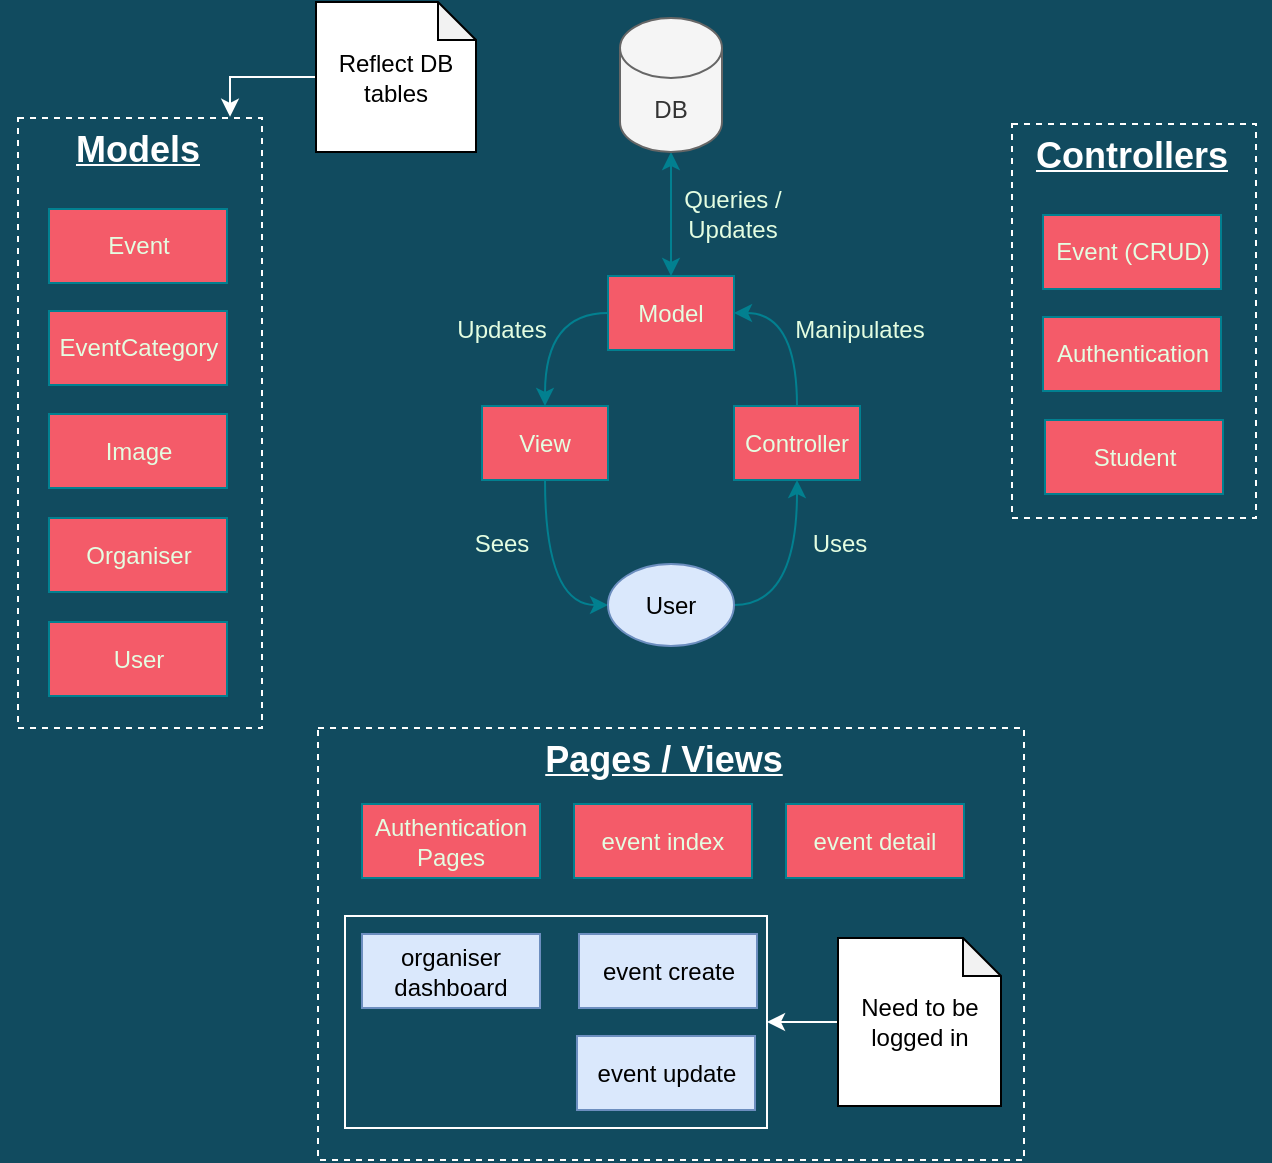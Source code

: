 <mxfile version="14.7.1" type="device"><diagram id="yuSgdUm6SoyhDxr3K3XB" name="Page-1"><mxGraphModel dx="1550" dy="809" grid="0" gridSize="10" guides="1" tooltips="1" connect="1" arrows="1" fold="1" page="1" pageScale="1" pageWidth="827" pageHeight="1169" background="#114B5F" math="0" shadow="0"><root><mxCell id="0"/><mxCell id="1" parent="0"/><mxCell id="9TG8K804Msd_ttBlDpe5-18" value="" style="rounded=0;whiteSpace=wrap;html=1;fillColor=none;strokeColor=#FFFFFF;dashed=1;" parent="1" vertex="1"><mxGeometry x="258" y="603" width="353" height="216" as="geometry"/></mxCell><mxCell id="9TG8K804Msd_ttBlDpe5-21" value="" style="rounded=0;whiteSpace=wrap;html=1;fillColor=none;strokeColor=#FFFFFF;dashed=1;" parent="1" vertex="1"><mxGeometry x="605" y="301" width="122" height="197" as="geometry"/></mxCell><mxCell id="PT5Lqb_04vA9x_PvxKsi-8" style="edgeStyle=orthogonalEdgeStyle;curved=1;rounded=0;orthogonalLoop=1;jettySize=auto;html=1;entryX=0.5;entryY=0;entryDx=0;entryDy=0;exitX=0;exitY=0.5;exitDx=0;exitDy=0;strokeColor=#028090;fontColor=#E4FDE1;labelBackgroundColor=#114B5F;" parent="1" source="PT5Lqb_04vA9x_PvxKsi-1" target="PT5Lqb_04vA9x_PvxKsi-2" edge="1"><mxGeometry relative="1" as="geometry"/></mxCell><mxCell id="PT5Lqb_04vA9x_PvxKsi-11" style="edgeStyle=orthogonalEdgeStyle;curved=1;rounded=0;orthogonalLoop=1;jettySize=auto;html=1;entryX=0.5;entryY=1;entryDx=0;entryDy=0;entryPerimeter=0;startArrow=classic;startFill=1;strokeColor=#028090;fontColor=#E4FDE1;labelBackgroundColor=#114B5F;" parent="1" source="PT5Lqb_04vA9x_PvxKsi-1" target="PT5Lqb_04vA9x_PvxKsi-6" edge="1"><mxGeometry relative="1" as="geometry"/></mxCell><mxCell id="PT5Lqb_04vA9x_PvxKsi-1" value="Model" style="rounded=0;whiteSpace=wrap;html=1;fillColor=#F45B69;strokeColor=#028090;fontColor=#E4FDE1;" parent="1" vertex="1"><mxGeometry x="403" y="377" width="63" height="37" as="geometry"/></mxCell><mxCell id="PT5Lqb_04vA9x_PvxKsi-9" style="edgeStyle=orthogonalEdgeStyle;curved=1;rounded=0;orthogonalLoop=1;jettySize=auto;html=1;entryX=0;entryY=0.5;entryDx=0;entryDy=0;strokeColor=#028090;fontColor=#E4FDE1;labelBackgroundColor=#114B5F;" parent="1" source="PT5Lqb_04vA9x_PvxKsi-2" target="PT5Lqb_04vA9x_PvxKsi-5" edge="1"><mxGeometry relative="1" as="geometry"/></mxCell><mxCell id="PT5Lqb_04vA9x_PvxKsi-2" value="View" style="rounded=0;whiteSpace=wrap;html=1;fillColor=#F45B69;strokeColor=#028090;fontColor=#E4FDE1;" parent="1" vertex="1"><mxGeometry x="340" y="442" width="63" height="37" as="geometry"/></mxCell><mxCell id="PT5Lqb_04vA9x_PvxKsi-7" style="edgeStyle=orthogonalEdgeStyle;rounded=0;orthogonalLoop=1;jettySize=auto;html=1;entryX=1;entryY=0.5;entryDx=0;entryDy=0;elbow=vertical;curved=1;strokeColor=#028090;fontColor=#E4FDE1;labelBackgroundColor=#114B5F;" parent="1" source="PT5Lqb_04vA9x_PvxKsi-3" target="PT5Lqb_04vA9x_PvxKsi-1" edge="1"><mxGeometry relative="1" as="geometry"/></mxCell><mxCell id="PT5Lqb_04vA9x_PvxKsi-3" value="Controller" style="rounded=0;whiteSpace=wrap;html=1;fillColor=#F45B69;strokeColor=#028090;fontColor=#E4FDE1;" parent="1" vertex="1"><mxGeometry x="466" y="442" width="63" height="37" as="geometry"/></mxCell><mxCell id="PT5Lqb_04vA9x_PvxKsi-10" style="edgeStyle=orthogonalEdgeStyle;curved=1;rounded=0;orthogonalLoop=1;jettySize=auto;html=1;entryX=0.5;entryY=1;entryDx=0;entryDy=0;exitX=1;exitY=0.5;exitDx=0;exitDy=0;strokeColor=#028090;fontColor=#E4FDE1;labelBackgroundColor=#114B5F;" parent="1" source="PT5Lqb_04vA9x_PvxKsi-5" target="PT5Lqb_04vA9x_PvxKsi-3" edge="1"><mxGeometry relative="1" as="geometry"/></mxCell><mxCell id="PT5Lqb_04vA9x_PvxKsi-5" value="User" style="ellipse;whiteSpace=wrap;html=1;fillColor=#dae8fc;strokeColor=#6c8ebf;" parent="1" vertex="1"><mxGeometry x="403" y="521" width="63" height="41" as="geometry"/></mxCell><mxCell id="PT5Lqb_04vA9x_PvxKsi-6" value="DB" style="shape=cylinder3;whiteSpace=wrap;html=1;boundedLbl=1;backgroundOutline=1;size=15;fillColor=#f5f5f5;strokeColor=#666666;fontColor=#333333;" parent="1" vertex="1"><mxGeometry x="409" y="248" width="51" height="67" as="geometry"/></mxCell><mxCell id="PT5Lqb_04vA9x_PvxKsi-12" value="Manipulates" style="text;html=1;strokeColor=none;fillColor=none;align=center;verticalAlign=middle;whiteSpace=wrap;rounded=0;sketch=0;fontColor=#E4FDE1;" parent="1" vertex="1"><mxGeometry x="509" y="394" width="40" height="20" as="geometry"/></mxCell><mxCell id="PT5Lqb_04vA9x_PvxKsi-13" value="Updates" style="text;html=1;strokeColor=none;fillColor=none;align=center;verticalAlign=middle;whiteSpace=wrap;rounded=0;sketch=0;fontColor=#E4FDE1;" parent="1" vertex="1"><mxGeometry x="330" y="394" width="40" height="20" as="geometry"/></mxCell><mxCell id="PT5Lqb_04vA9x_PvxKsi-14" value="Sees" style="text;html=1;strokeColor=none;fillColor=none;align=center;verticalAlign=middle;whiteSpace=wrap;rounded=0;sketch=0;fontColor=#E4FDE1;" parent="1" vertex="1"><mxGeometry x="330" y="501" width="40" height="20" as="geometry"/></mxCell><mxCell id="PT5Lqb_04vA9x_PvxKsi-15" value="Uses" style="text;html=1;strokeColor=none;fillColor=none;align=center;verticalAlign=middle;whiteSpace=wrap;rounded=0;sketch=0;fontColor=#E4FDE1;" parent="1" vertex="1"><mxGeometry x="499" y="501" width="40" height="20" as="geometry"/></mxCell><mxCell id="PT5Lqb_04vA9x_PvxKsi-16" value="Queries / Updates" style="text;html=1;strokeColor=none;fillColor=none;align=center;verticalAlign=middle;whiteSpace=wrap;rounded=0;sketch=0;fontColor=#E4FDE1;" parent="1" vertex="1"><mxGeometry x="418" y="336" width="95" height="20" as="geometry"/></mxCell><mxCell id="9TG8K804Msd_ttBlDpe5-2" value="&lt;font color=&quot;#ffffff&quot; size=&quot;1&quot;&gt;&lt;b style=&quot;font-size: 18px&quot;&gt;&lt;u&gt;Pages / Views&lt;/u&gt;&lt;/b&gt;&lt;/font&gt;" style="text;html=1;align=center;verticalAlign=middle;whiteSpace=wrap;rounded=0;" parent="1" vertex="1"><mxGeometry x="362" y="609" width="138" height="20" as="geometry"/></mxCell><mxCell id="9TG8K804Msd_ttBlDpe5-3" value="Authentication Pages" style="rounded=0;whiteSpace=wrap;html=1;fillColor=#F45B69;strokeColor=#028090;fontColor=#E4FDE1;" parent="1" vertex="1"><mxGeometry x="280" y="641" width="89" height="37" as="geometry"/></mxCell><mxCell id="9TG8K804Msd_ttBlDpe5-5" value="event index" style="rounded=0;whiteSpace=wrap;html=1;fillColor=#F45B69;strokeColor=#028090;fontColor=#E4FDE1;" parent="1" vertex="1"><mxGeometry x="386" y="641" width="89" height="37" as="geometry"/></mxCell><mxCell id="9TG8K804Msd_ttBlDpe5-6" value="event detail" style="rounded=0;whiteSpace=wrap;html=1;fillColor=#F45B69;strokeColor=#028090;fontColor=#E4FDE1;" parent="1" vertex="1"><mxGeometry x="492" y="641" width="89" height="37" as="geometry"/></mxCell><mxCell id="9TG8K804Msd_ttBlDpe5-7" value="event create" style="rounded=0;whiteSpace=wrap;html=1;fillColor=#dae8fc;strokeColor=#6c8ebf;" parent="1" vertex="1"><mxGeometry x="388.5" y="706" width="89" height="37" as="geometry"/></mxCell><mxCell id="9TG8K804Msd_ttBlDpe5-8" value="event update" style="rounded=0;whiteSpace=wrap;html=1;fillColor=#dae8fc;strokeColor=#6c8ebf;" parent="1" vertex="1"><mxGeometry x="387.5" y="757" width="89" height="37" as="geometry"/></mxCell><mxCell id="9TG8K804Msd_ttBlDpe5-11" style="edgeStyle=orthogonalEdgeStyle;rounded=0;orthogonalLoop=1;jettySize=auto;html=1;strokeColor=#FFFFFF;entryX=1;entryY=0.5;entryDx=0;entryDy=0;" parent="1" source="9TG8K804Msd_ttBlDpe5-9" target="9TG8K804Msd_ttBlDpe5-13" edge="1"><mxGeometry relative="1" as="geometry"><mxPoint x="503.5" y="747" as="targetPoint"/></mxGeometry></mxCell><mxCell id="9TG8K804Msd_ttBlDpe5-9" value="Need to be logged in" style="shape=note;whiteSpace=wrap;html=1;backgroundOutline=1;darkOpacity=0.05;size=19;" parent="1" vertex="1"><mxGeometry x="518" y="708" width="81.5" height="84" as="geometry"/></mxCell><mxCell id="9TG8K804Msd_ttBlDpe5-12" value="organiser dashboard" style="rounded=0;whiteSpace=wrap;html=1;fillColor=#dae8fc;strokeColor=#6c8ebf;" parent="1" vertex="1"><mxGeometry x="280" y="706" width="89" height="37" as="geometry"/></mxCell><mxCell id="9TG8K804Msd_ttBlDpe5-13" value="" style="rounded=0;whiteSpace=wrap;html=1;fillColor=none;strokeColor=#FFFFFF;" parent="1" vertex="1"><mxGeometry x="271.5" y="697" width="211" height="106" as="geometry"/></mxCell><mxCell id="9TG8K804Msd_ttBlDpe5-14" value="&lt;font color=&quot;#ffffff&quot; size=&quot;1&quot;&gt;&lt;b style=&quot;font-size: 18px&quot;&gt;&lt;u&gt;Controllers&lt;/u&gt;&lt;/b&gt;&lt;/font&gt;" style="text;html=1;align=center;verticalAlign=middle;whiteSpace=wrap;rounded=0;" parent="1" vertex="1"><mxGeometry x="596" y="307" width="138" height="20" as="geometry"/></mxCell><mxCell id="9TG8K804Msd_ttBlDpe5-15" value="Event (CRUD)" style="rounded=0;whiteSpace=wrap;html=1;fillColor=#F45B69;strokeColor=#028090;fontColor=#E4FDE1;" parent="1" vertex="1"><mxGeometry x="620.5" y="346.5" width="89" height="37" as="geometry"/></mxCell><mxCell id="9TG8K804Msd_ttBlDpe5-16" value="Authentication" style="rounded=0;whiteSpace=wrap;html=1;fillColor=#F45B69;strokeColor=#028090;fontColor=#E4FDE1;" parent="1" vertex="1"><mxGeometry x="620.5" y="397.5" width="89" height="37" as="geometry"/></mxCell><mxCell id="9TG8K804Msd_ttBlDpe5-20" value="Student" style="rounded=0;whiteSpace=wrap;html=1;fillColor=#F45B69;strokeColor=#028090;fontColor=#E4FDE1;" parent="1" vertex="1"><mxGeometry x="621.5" y="449" width="89" height="37" as="geometry"/></mxCell><mxCell id="nSpm8cXivX4bfYW7VxqQ-1" value="" style="rounded=0;whiteSpace=wrap;html=1;fillColor=none;strokeColor=#FFFFFF;dashed=1;" parent="1" vertex="1"><mxGeometry x="108" y="298" width="122" height="305" as="geometry"/></mxCell><mxCell id="nSpm8cXivX4bfYW7VxqQ-2" value="&lt;font color=&quot;#ffffff&quot; size=&quot;1&quot;&gt;&lt;b style=&quot;font-size: 18px&quot;&gt;&lt;u&gt;Models&lt;/u&gt;&lt;/b&gt;&lt;/font&gt;" style="text;html=1;align=center;verticalAlign=middle;whiteSpace=wrap;rounded=0;" parent="1" vertex="1"><mxGeometry x="99" y="304" width="138" height="20" as="geometry"/></mxCell><mxCell id="nSpm8cXivX4bfYW7VxqQ-3" value="Event" style="rounded=0;whiteSpace=wrap;html=1;fillColor=#F45B69;strokeColor=#028090;fontColor=#E4FDE1;" parent="1" vertex="1"><mxGeometry x="123.5" y="343.5" width="89" height="37" as="geometry"/></mxCell><mxCell id="nSpm8cXivX4bfYW7VxqQ-4" value="EventCategory" style="rounded=0;whiteSpace=wrap;html=1;fillColor=#F45B69;strokeColor=#028090;fontColor=#E4FDE1;" parent="1" vertex="1"><mxGeometry x="123.5" y="394.5" width="89" height="37" as="geometry"/></mxCell><mxCell id="nSpm8cXivX4bfYW7VxqQ-5" value="Image" style="rounded=0;whiteSpace=wrap;html=1;fillColor=#F45B69;strokeColor=#028090;fontColor=#E4FDE1;" parent="1" vertex="1"><mxGeometry x="123.5" y="446" width="89" height="37" as="geometry"/></mxCell><mxCell id="nSpm8cXivX4bfYW7VxqQ-6" value="Organiser" style="rounded=0;whiteSpace=wrap;html=1;fillColor=#F45B69;strokeColor=#028090;fontColor=#E4FDE1;" parent="1" vertex="1"><mxGeometry x="123.5" y="498" width="89" height="37" as="geometry"/></mxCell><mxCell id="nSpm8cXivX4bfYW7VxqQ-8" style="edgeStyle=orthogonalEdgeStyle;rounded=0;orthogonalLoop=1;jettySize=auto;html=1;entryX=0.869;entryY=-0.002;entryDx=0;entryDy=0;entryPerimeter=0;strokeColor=#FFFFFF;" parent="1" source="nSpm8cXivX4bfYW7VxqQ-7" target="nSpm8cXivX4bfYW7VxqQ-1" edge="1"><mxGeometry relative="1" as="geometry"/></mxCell><mxCell id="nSpm8cXivX4bfYW7VxqQ-7" value="Reflect DB tables" style="shape=note;whiteSpace=wrap;html=1;backgroundOutline=1;darkOpacity=0.05;size=19;" parent="1" vertex="1"><mxGeometry x="257" y="240" width="80" height="75" as="geometry"/></mxCell><mxCell id="nSpm8cXivX4bfYW7VxqQ-9" value="User" style="rounded=0;whiteSpace=wrap;html=1;fillColor=#F45B69;strokeColor=#028090;fontColor=#E4FDE1;" parent="1" vertex="1"><mxGeometry x="123.5" y="550" width="89" height="37" as="geometry"/></mxCell></root></mxGraphModel></diagram></mxfile>